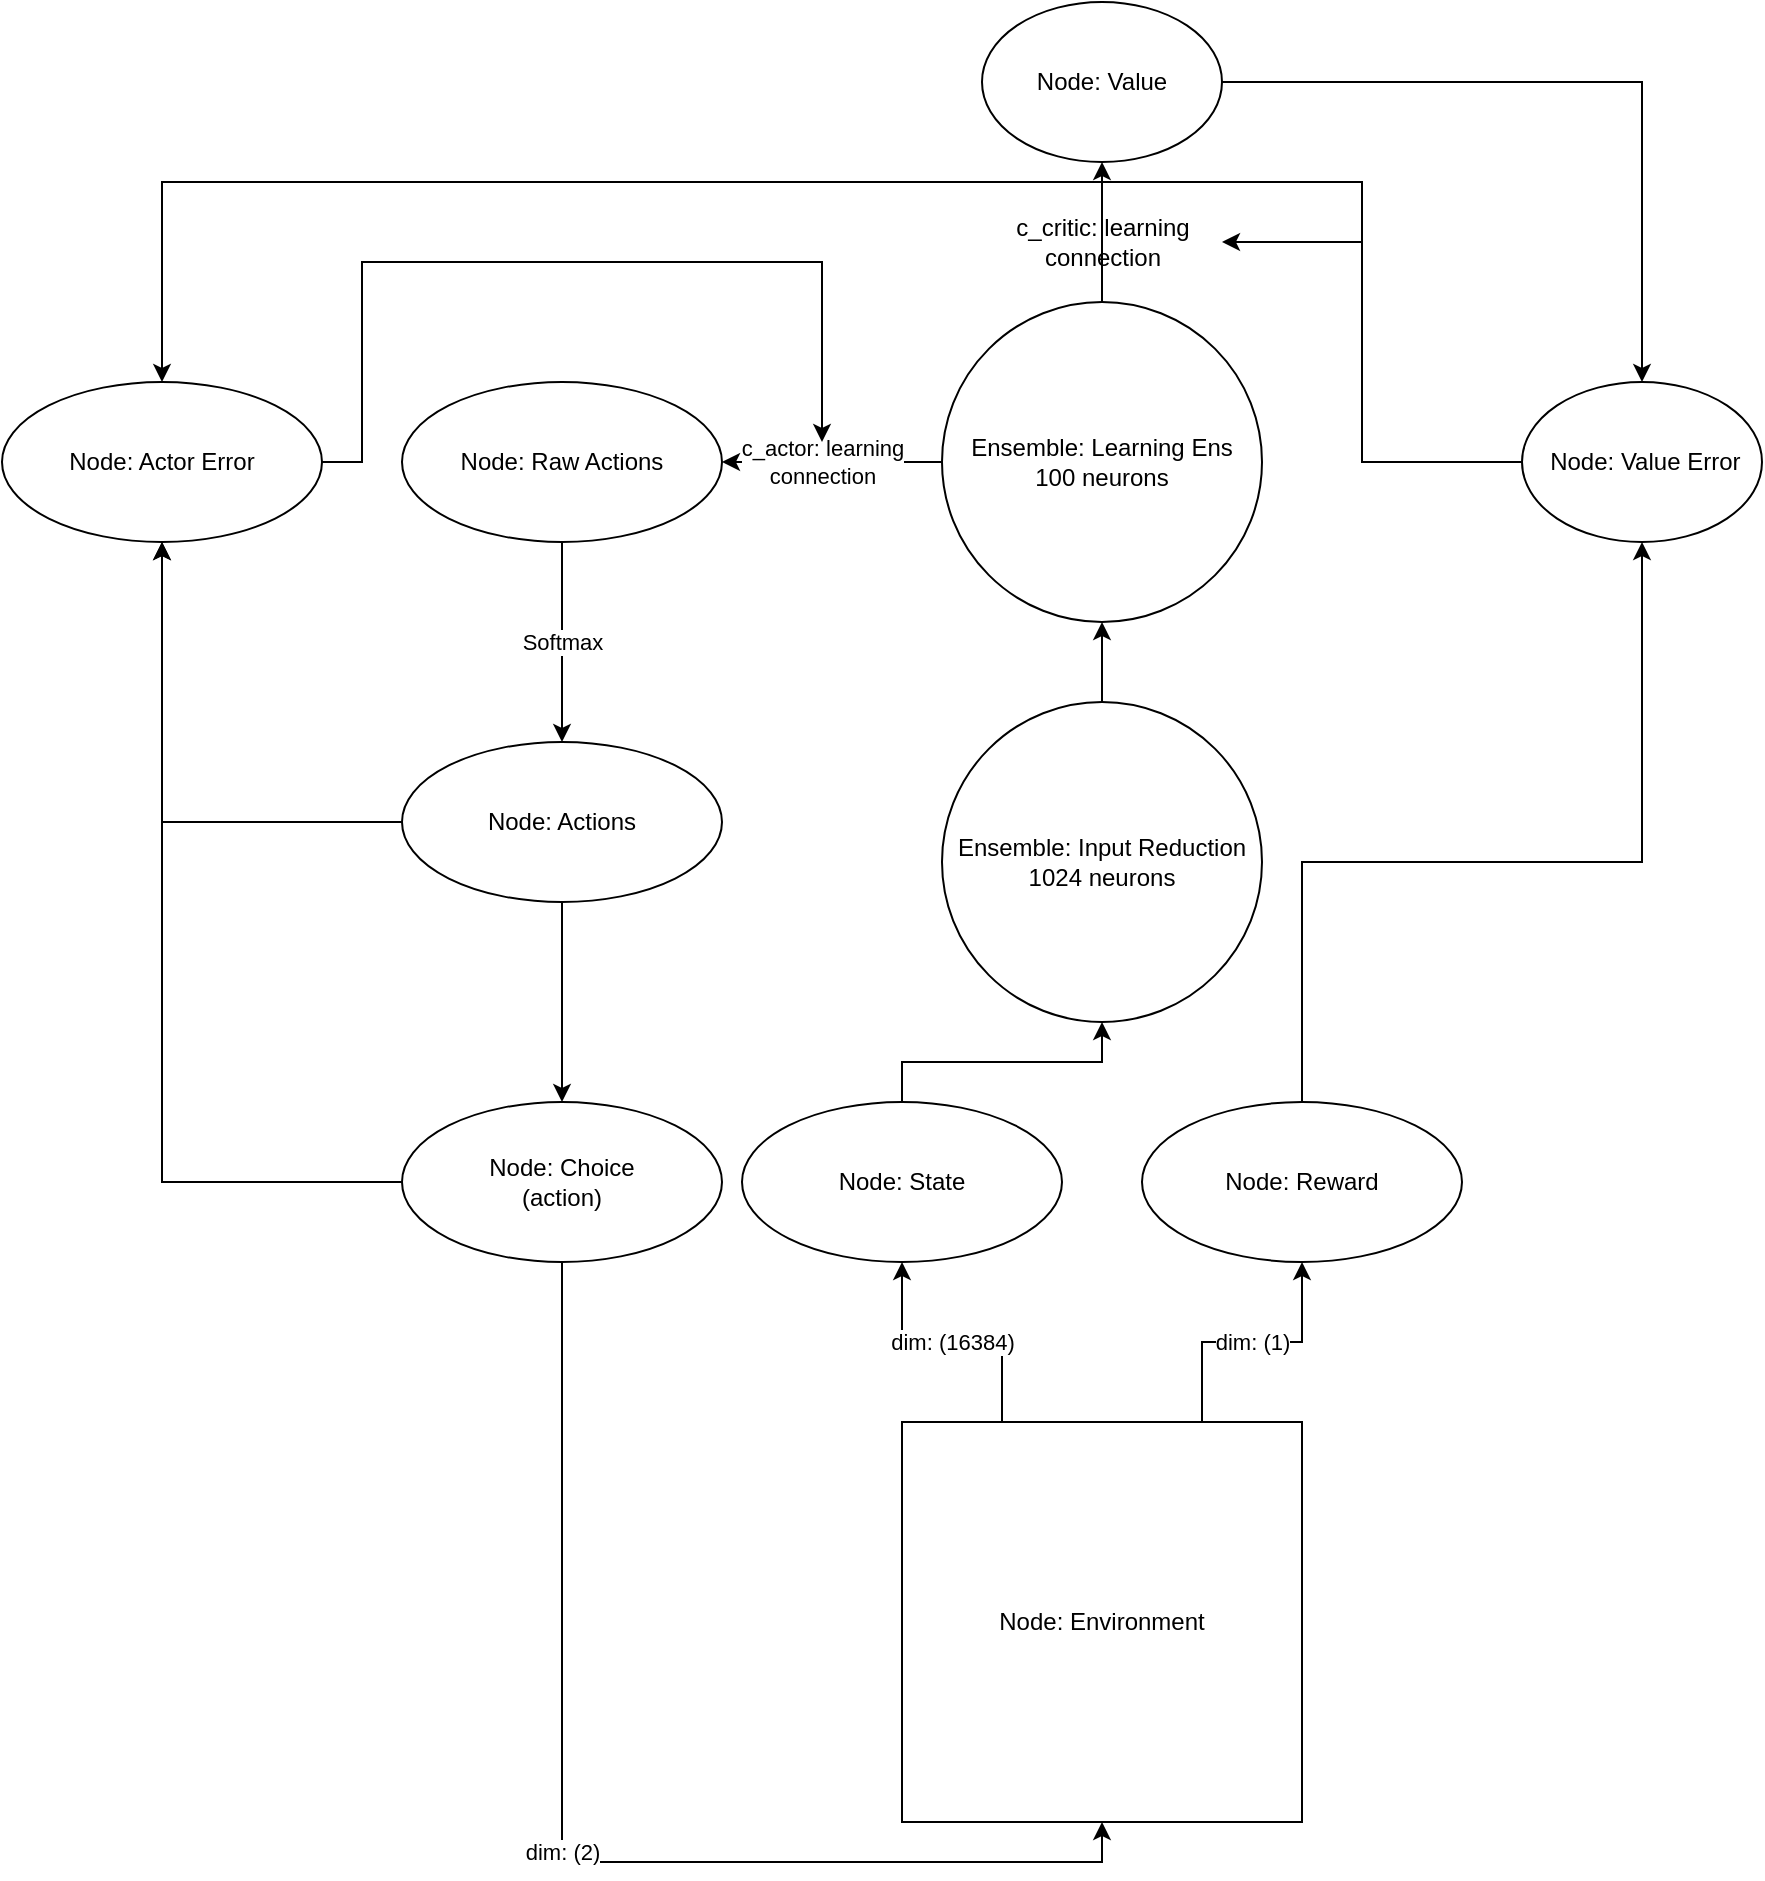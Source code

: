 <mxfile version="12.1.0" type="device" pages="1"><diagram id="gDfmhnmVnzo2MKdmIZAd" name="Page-1"><mxGraphModel dx="2825" dy="986" grid="1" gridSize="10" guides="1" tooltips="1" connect="1" arrows="1" fold="1" page="1" pageScale="1" pageWidth="1169" pageHeight="827" math="0" shadow="0"><root><mxCell id="0"/><mxCell id="1" parent="0"/><mxCell id="VTpEb3T4hmTn06hGeGYg-5" value="dim: (16384)" style="edgeStyle=orthogonalEdgeStyle;rounded=0;orthogonalLoop=1;jettySize=auto;html=1;exitX=0.25;exitY=0;exitDx=0;exitDy=0;entryX=0.5;entryY=1;entryDx=0;entryDy=0;" parent="1" source="VTpEb3T4hmTn06hGeGYg-1" target="VTpEb3T4hmTn06hGeGYg-3" edge="1"><mxGeometry relative="1" as="geometry"><Array as="points"><mxPoint x="380" y="680"/><mxPoint x="330" y="680"/></Array></mxGeometry></mxCell><mxCell id="VTpEb3T4hmTn06hGeGYg-6" value="dim: (1)" style="edgeStyle=orthogonalEdgeStyle;rounded=0;orthogonalLoop=1;jettySize=auto;html=1;exitX=0.75;exitY=0;exitDx=0;exitDy=0;entryX=0.5;entryY=1;entryDx=0;entryDy=0;" parent="1" source="VTpEb3T4hmTn06hGeGYg-1" target="VTpEb3T4hmTn06hGeGYg-4" edge="1"><mxGeometry relative="1" as="geometry"><Array as="points"><mxPoint x="480" y="680"/><mxPoint x="530" y="680"/></Array></mxGeometry></mxCell><mxCell id="VTpEb3T4hmTn06hGeGYg-1" value="Node: Environment" style="whiteSpace=wrap;html=1;aspect=fixed;" parent="1" vertex="1"><mxGeometry x="330" y="720" width="200" height="200" as="geometry"/></mxCell><mxCell id="VTpEb3T4hmTn06hGeGYg-8" style="edgeStyle=orthogonalEdgeStyle;rounded=0;orthogonalLoop=1;jettySize=auto;html=1;exitX=0.5;exitY=0;exitDx=0;exitDy=0;entryX=0.5;entryY=1;entryDx=0;entryDy=0;" parent="1" source="VTpEb3T4hmTn06hGeGYg-3" target="VTpEb3T4hmTn06hGeGYg-7" edge="1"><mxGeometry relative="1" as="geometry"/></mxCell><mxCell id="VTpEb3T4hmTn06hGeGYg-3" value="Node: State" style="ellipse;whiteSpace=wrap;html=1;" parent="1" vertex="1"><mxGeometry x="250" y="560" width="160" height="80" as="geometry"/></mxCell><mxCell id="CWxuhmS0hmdVrLg3SoOV-7" style="edgeStyle=orthogonalEdgeStyle;rounded=0;orthogonalLoop=1;jettySize=auto;html=1;exitX=0.5;exitY=0;exitDx=0;exitDy=0;entryX=0.5;entryY=1;entryDx=0;entryDy=0;" edge="1" parent="1" source="VTpEb3T4hmTn06hGeGYg-4" target="VTpEb3T4hmTn06hGeGYg-15"><mxGeometry relative="1" as="geometry"><Array as="points"><mxPoint x="530" y="440"/><mxPoint x="700" y="440"/></Array></mxGeometry></mxCell><mxCell id="VTpEb3T4hmTn06hGeGYg-4" value="Node: Reward" style="ellipse;whiteSpace=wrap;html=1;" parent="1" vertex="1"><mxGeometry x="450" y="560" width="160" height="80" as="geometry"/></mxCell><mxCell id="CWxuhmS0hmdVrLg3SoOV-2" style="edgeStyle=orthogonalEdgeStyle;rounded=0;orthogonalLoop=1;jettySize=auto;html=1;exitX=0.5;exitY=0;exitDx=0;exitDy=0;entryX=0.5;entryY=1;entryDx=0;entryDy=0;" edge="1" parent="1" source="VTpEb3T4hmTn06hGeGYg-7" target="CWxuhmS0hmdVrLg3SoOV-1"><mxGeometry relative="1" as="geometry"/></mxCell><mxCell id="VTpEb3T4hmTn06hGeGYg-7" value="Ensemble: Input Reduction&lt;br&gt;1024 neurons" style="ellipse;whiteSpace=wrap;html=1;aspect=fixed;" parent="1" vertex="1"><mxGeometry x="350" y="360" width="160" height="160" as="geometry"/></mxCell><mxCell id="CWxuhmS0hmdVrLg3SoOV-6" style="edgeStyle=orthogonalEdgeStyle;rounded=0;orthogonalLoop=1;jettySize=auto;html=1;exitX=1;exitY=0.5;exitDx=0;exitDy=0;entryX=0.5;entryY=0;entryDx=0;entryDy=0;" edge="1" parent="1" source="VTpEb3T4hmTn06hGeGYg-14" target="VTpEb3T4hmTn06hGeGYg-15"><mxGeometry relative="1" as="geometry"/></mxCell><mxCell id="VTpEb3T4hmTn06hGeGYg-14" value="Node: Value" style="ellipse;whiteSpace=wrap;html=1;" parent="1" vertex="1"><mxGeometry x="370" y="10" width="120" height="80" as="geometry"/></mxCell><mxCell id="VTpEb3T4hmTn06hGeGYg-17" style="edgeStyle=orthogonalEdgeStyle;rounded=0;orthogonalLoop=1;jettySize=auto;html=1;exitX=0;exitY=0.5;exitDx=0;exitDy=0;" parent="1" source="VTpEb3T4hmTn06hGeGYg-15" edge="1"><mxGeometry relative="1" as="geometry"><mxPoint x="490" y="130" as="targetPoint"/><Array as="points"><mxPoint x="560" y="240"/><mxPoint x="560" y="130"/></Array></mxGeometry></mxCell><mxCell id="VTpEb3T4hmTn06hGeGYg-18" value="c_critic: learning&lt;br&gt;connection" style="text;html=1;resizable=0;points=[];align=center;verticalAlign=middle;labelBackgroundColor=#ffffff;" parent="VTpEb3T4hmTn06hGeGYg-17" vertex="1" connectable="0"><mxGeometry x="0.177" y="-3" relative="1" as="geometry"><mxPoint x="-133" y="-37" as="offset"/></mxGeometry></mxCell><mxCell id="CWxuhmS0hmdVrLg3SoOV-14" style="edgeStyle=orthogonalEdgeStyle;rounded=0;orthogonalLoop=1;jettySize=auto;html=1;exitX=0;exitY=0.5;exitDx=0;exitDy=0;entryX=0.5;entryY=0;entryDx=0;entryDy=0;" edge="1" parent="1" source="VTpEb3T4hmTn06hGeGYg-15" target="CWxuhmS0hmdVrLg3SoOV-12"><mxGeometry relative="1" as="geometry"><Array as="points"><mxPoint x="560" y="240"/><mxPoint x="560" y="100"/><mxPoint x="-40" y="100"/></Array></mxGeometry></mxCell><mxCell id="VTpEb3T4hmTn06hGeGYg-15" value="&amp;nbsp;Node: Value Error" style="ellipse;whiteSpace=wrap;html=1;" parent="1" vertex="1"><mxGeometry x="640" y="200" width="120" height="80" as="geometry"/></mxCell><mxCell id="VTpEb3T4hmTn06hGeGYg-21" value="dim: (2)" style="edgeStyle=orthogonalEdgeStyle;rounded=0;orthogonalLoop=1;jettySize=auto;html=1;exitX=0.5;exitY=1;exitDx=0;exitDy=0;entryX=0.5;entryY=1;entryDx=0;entryDy=0;" parent="1" source="VTpEb3T4hmTn06hGeGYg-19" target="VTpEb3T4hmTn06hGeGYg-1" edge="1"><mxGeometry relative="1" as="geometry"/></mxCell><mxCell id="CWxuhmS0hmdVrLg3SoOV-13" style="edgeStyle=orthogonalEdgeStyle;rounded=0;orthogonalLoop=1;jettySize=auto;html=1;exitX=0;exitY=0.5;exitDx=0;exitDy=0;entryX=0.5;entryY=1;entryDx=0;entryDy=0;" edge="1" parent="1" source="VTpEb3T4hmTn06hGeGYg-19" target="CWxuhmS0hmdVrLg3SoOV-12"><mxGeometry relative="1" as="geometry"/></mxCell><mxCell id="VTpEb3T4hmTn06hGeGYg-19" value="Node: Choice&lt;br&gt;(action)" style="ellipse;whiteSpace=wrap;html=1;" parent="1" vertex="1"><mxGeometry x="80" y="560" width="160" height="80" as="geometry"/></mxCell><mxCell id="CWxuhmS0hmdVrLg3SoOV-3" value="c_actor: learning&lt;br&gt;connection" style="edgeStyle=orthogonalEdgeStyle;rounded=0;orthogonalLoop=1;jettySize=auto;html=1;exitX=0;exitY=0.5;exitDx=0;exitDy=0;entryX=1;entryY=0.5;entryDx=0;entryDy=0;" edge="1" parent="1" source="CWxuhmS0hmdVrLg3SoOV-1" target="CWxuhmS0hmdVrLg3SoOV-8"><mxGeometry x="0.091" relative="1" as="geometry"><mxPoint as="offset"/></mxGeometry></mxCell><mxCell id="CWxuhmS0hmdVrLg3SoOV-4" style="edgeStyle=orthogonalEdgeStyle;rounded=0;orthogonalLoop=1;jettySize=auto;html=1;exitX=0.5;exitY=0;exitDx=0;exitDy=0;entryX=0.5;entryY=1;entryDx=0;entryDy=0;" edge="1" parent="1" source="CWxuhmS0hmdVrLg3SoOV-1" target="VTpEb3T4hmTn06hGeGYg-14"><mxGeometry relative="1" as="geometry"/></mxCell><mxCell id="CWxuhmS0hmdVrLg3SoOV-1" value="Ensemble: Learning Ens&lt;br&gt;100 neurons" style="ellipse;whiteSpace=wrap;html=1;aspect=fixed;" vertex="1" parent="1"><mxGeometry x="350" y="160" width="160" height="160" as="geometry"/></mxCell><mxCell id="CWxuhmS0hmdVrLg3SoOV-10" value="Softmax" style="edgeStyle=orthogonalEdgeStyle;rounded=0;orthogonalLoop=1;jettySize=auto;html=1;entryX=0.5;entryY=0;entryDx=0;entryDy=0;" edge="1" parent="1" source="CWxuhmS0hmdVrLg3SoOV-8" target="CWxuhmS0hmdVrLg3SoOV-9"><mxGeometry relative="1" as="geometry"/></mxCell><mxCell id="CWxuhmS0hmdVrLg3SoOV-8" value="Node: Raw Actions" style="ellipse;whiteSpace=wrap;html=1;" vertex="1" parent="1"><mxGeometry x="80" y="200" width="160" height="80" as="geometry"/></mxCell><mxCell id="CWxuhmS0hmdVrLg3SoOV-11" style="edgeStyle=orthogonalEdgeStyle;rounded=0;orthogonalLoop=1;jettySize=auto;html=1;exitX=0.5;exitY=1;exitDx=0;exitDy=0;entryX=0.5;entryY=0;entryDx=0;entryDy=0;" edge="1" parent="1" source="CWxuhmS0hmdVrLg3SoOV-9" target="VTpEb3T4hmTn06hGeGYg-19"><mxGeometry relative="1" as="geometry"/></mxCell><mxCell id="CWxuhmS0hmdVrLg3SoOV-15" style="edgeStyle=orthogonalEdgeStyle;rounded=0;orthogonalLoop=1;jettySize=auto;html=1;exitX=0;exitY=0.5;exitDx=0;exitDy=0;entryX=0.5;entryY=1;entryDx=0;entryDy=0;" edge="1" parent="1" source="CWxuhmS0hmdVrLg3SoOV-9" target="CWxuhmS0hmdVrLg3SoOV-12"><mxGeometry relative="1" as="geometry"/></mxCell><mxCell id="CWxuhmS0hmdVrLg3SoOV-9" value="Node: Actions" style="ellipse;whiteSpace=wrap;html=1;" vertex="1" parent="1"><mxGeometry x="80" y="380" width="160" height="80" as="geometry"/></mxCell><mxCell id="CWxuhmS0hmdVrLg3SoOV-16" style="edgeStyle=orthogonalEdgeStyle;rounded=0;orthogonalLoop=1;jettySize=auto;html=1;exitX=1;exitY=0.5;exitDx=0;exitDy=0;" edge="1" parent="1" source="CWxuhmS0hmdVrLg3SoOV-12"><mxGeometry relative="1" as="geometry"><mxPoint x="290" y="230" as="targetPoint"/><Array as="points"><mxPoint x="60" y="240"/><mxPoint x="60" y="140"/><mxPoint x="290" y="140"/></Array></mxGeometry></mxCell><mxCell id="CWxuhmS0hmdVrLg3SoOV-12" value="Node: Actor Error" style="ellipse;whiteSpace=wrap;html=1;" vertex="1" parent="1"><mxGeometry x="-120" y="200" width="160" height="80" as="geometry"/></mxCell></root></mxGraphModel></diagram></mxfile>
